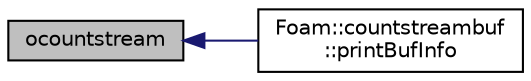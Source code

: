 digraph "ocountstream"
{
  bgcolor="transparent";
  edge [fontname="Helvetica",fontsize="10",labelfontname="Helvetica",labelfontsize="10"];
  node [fontname="Helvetica",fontsize="10",shape=record];
  rankdir="LR";
  Node1 [label="ocountstream",height=0.2,width=0.4,color="black", fillcolor="grey75", style="filled" fontcolor="black"];
  Node1 -> Node2 [dir="back",color="midnightblue",fontsize="10",style="solid",fontname="Helvetica"];
  Node2 [label="Foam::countstreambuf\l::printBufInfo",height=0.2,width=0.4,color="black",URL="$classFoam_1_1countstreambuf.html#ae03a5ec08e8bf537036cb96c7adf5d8b",tooltip="Some information about the number of bytes counted. "];
}
